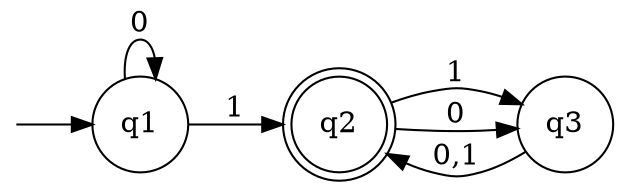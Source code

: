 digraph finite_state_machine {
    rankdir=LR;
      node [shape = point, color=white, fontcolor=white]; start;
    node [shape = doublecircle, color=black, fontcolor=black]; q2;
    node [shape = circle]; q1; 
    start -> q1;
      q1 -> q1 [ label = "0" ];
    q1 -> q2 [ label = "1" ];
    q2 -> q3 [ label = "1" ];
      q2 -> q3 [ label = "0" ];
      q3 -> q2 [ label = "0,1" ];
}